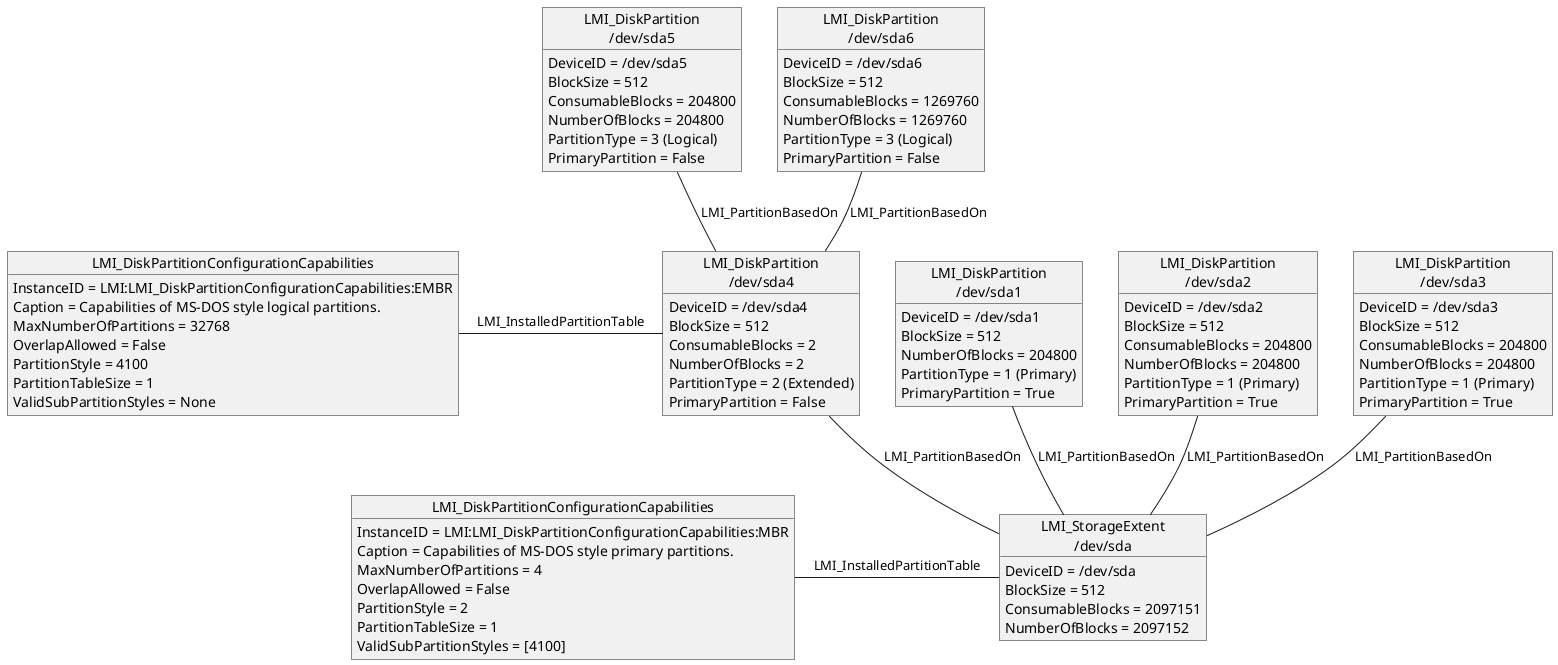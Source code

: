 @startuml

object "LMI_DiskPartition\n/dev/sda1" as obj1
obj1 : DeviceID = /dev/sda1
obj1 : BlockSize = 512
obj1 : NumberOfBlocks = 204800
obj1 : PartitionType = 1 (Primary)
obj1 : PrimaryPartition = True

object "LMI_DiskPartition\n/dev/sda2" as obj2
obj2 : DeviceID = /dev/sda2
obj2 : BlockSize = 512
obj2 : ConsumableBlocks = 204800
obj2 : NumberOfBlocks = 204800
obj2 : PartitionType = 1 (Primary)
obj2 : PrimaryPartition = True

object "LMI_DiskPartition\n/dev/sda3" as obj3
obj3 : DeviceID = /dev/sda3
obj3 : BlockSize = 512
obj3 : ConsumableBlocks = 204800
obj3 : NumberOfBlocks = 204800
obj3 : PartitionType = 1 (Primary)
obj3 : PrimaryPartition = True

object "LMI_DiskPartition\n/dev/sda4" as obj4
obj4 : DeviceID = /dev/sda4
obj4 : BlockSize = 512
obj4 : ConsumableBlocks = 2
obj4 : NumberOfBlocks = 2
obj4 : PartitionType = 2 (Extended)
obj4 : PrimaryPartition = False

object "LMI_DiskPartition\n/dev/sda5" as obj5
obj5 : DeviceID = /dev/sda5
obj5 : BlockSize = 512
obj5 : ConsumableBlocks = 204800
obj5 : NumberOfBlocks = 204800
obj5 : PartitionType = 3 (Logical)
obj5 : PrimaryPartition = False

object "LMI_DiskPartition\n/dev/sda6" as obj6
obj6 : DeviceID = /dev/sda6
obj6 : BlockSize = 512
obj6 : ConsumableBlocks = 1269760
obj6 : NumberOfBlocks = 1269760
obj6 : PartitionType = 3 (Logical)
obj6 : PrimaryPartition = False

object "LMI_DiskPartitionConfigurationCapabilities" as obj8
obj8 : InstanceID = LMI:LMI_DiskPartitionConfigurationCapabilities:EMBR
obj8 : Caption = Capabilities of MS-DOS style logical partitions.
obj8 : MaxNumberOfPartitions = 32768
obj8 : OverlapAllowed = False
obj8 : PartitionStyle = 4100
obj8 : PartitionTableSize = 1
obj8 : ValidSubPartitionStyles = None

object "LMI_DiskPartitionConfigurationCapabilities" as obj10
obj10 : InstanceID = LMI:LMI_DiskPartitionConfigurationCapabilities:MBR
obj10 : Caption = Capabilities of MS-DOS style primary partitions.
obj10 : MaxNumberOfPartitions = 4
obj10 : OverlapAllowed = False
obj10 : PartitionStyle = 2
obj10 : PartitionTableSize = 1
obj10 : ValidSubPartitionStyles = [4100]

object "LMI_StorageExtent\n/dev/sda" as obj19
obj19 : DeviceID = /dev/sda
obj19 : BlockSize = 512
obj19 : ConsumableBlocks = 2097151
obj19 : NumberOfBlocks = 2097152

obj19 -left- obj10 : LMI_InstalledPartitionTable
obj4 -left- obj8 : LMI_InstalledPartitionTable
obj1 -- obj19 : LMI_PartitionBasedOn
obj2 -- obj19 : LMI_PartitionBasedOn
obj3 -- obj19 : LMI_PartitionBasedOn
obj4 -- obj19 : LMI_PartitionBasedOn
obj5 -- obj4 : LMI_PartitionBasedOn
obj6 -- obj4 : LMI_PartitionBasedOn

@enduml
